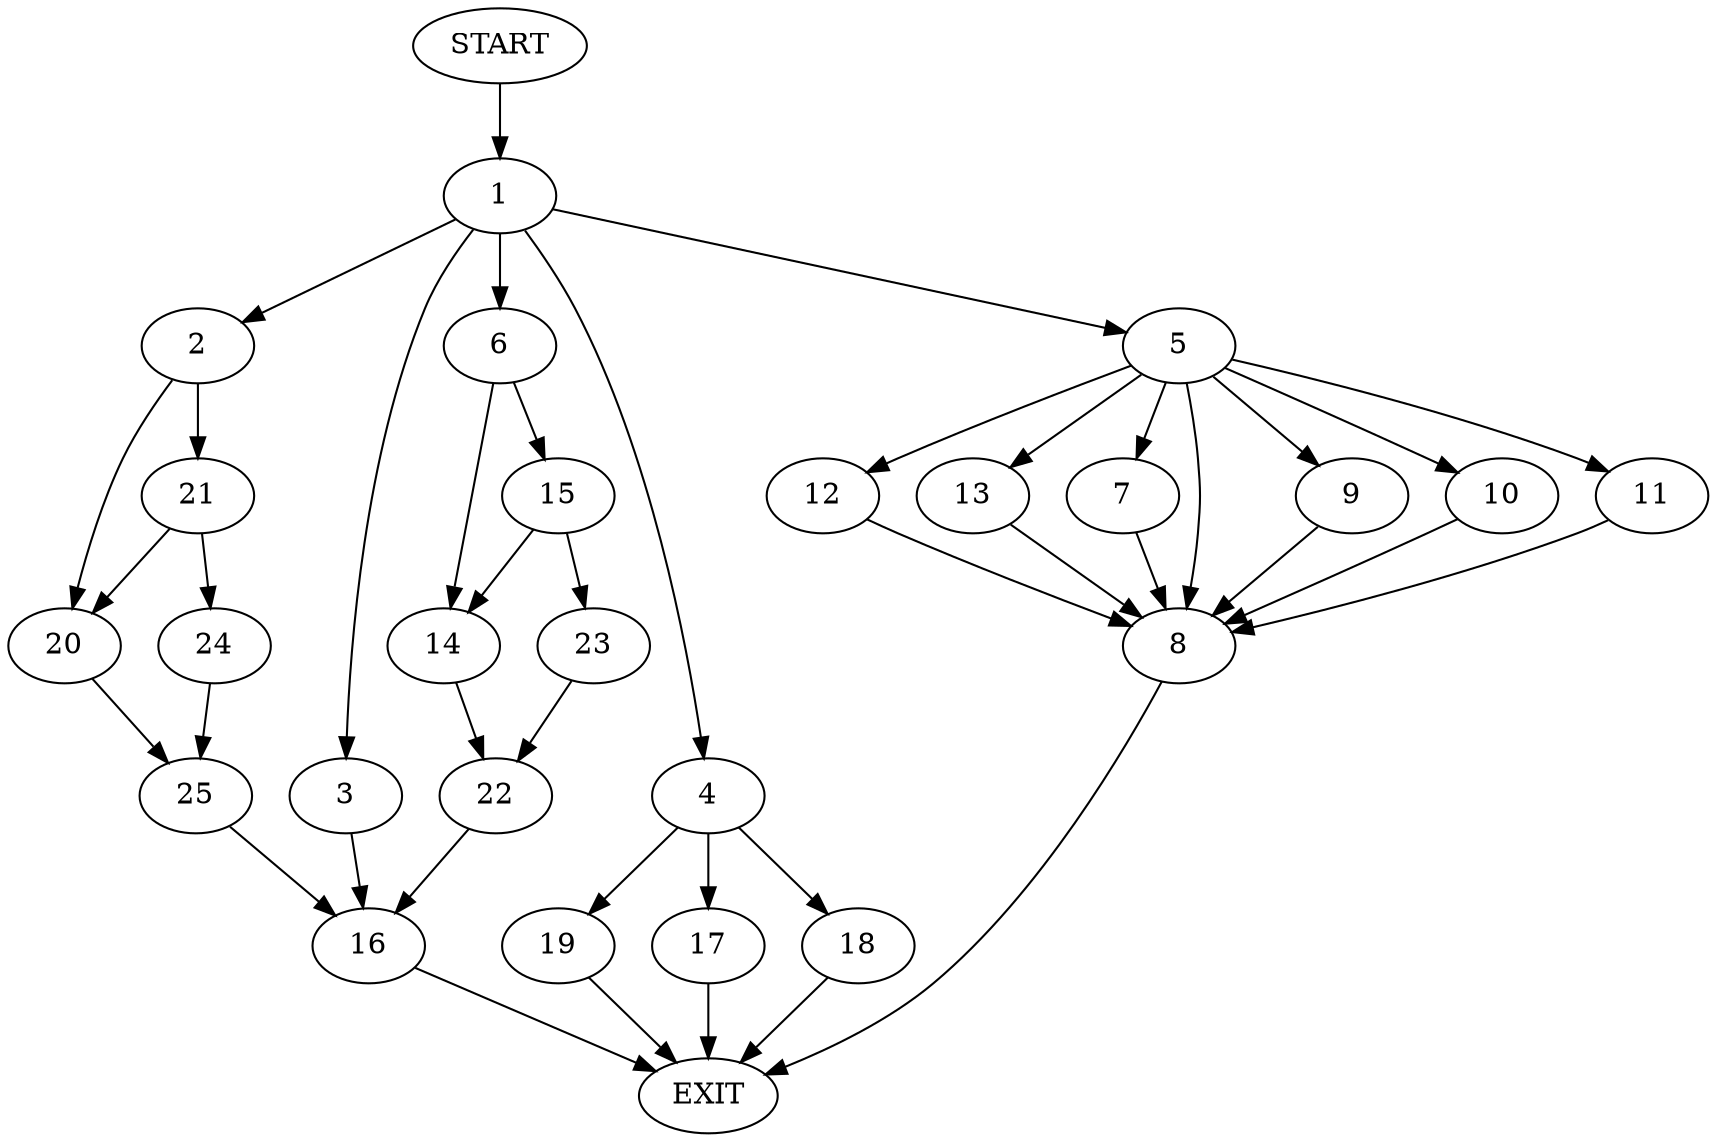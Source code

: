 digraph {
0 [label="START"]
26 [label="EXIT"]
0 -> 1
1 -> 2
1 -> 3
1 -> 4
1 -> 5
1 -> 6
5 -> 7
5 -> 8
5 -> 9
5 -> 10
5 -> 11
5 -> 12
5 -> 13
6 -> 14
6 -> 15
3 -> 16
4 -> 17
4 -> 18
4 -> 19
2 -> 20
2 -> 21
16 -> 26
14 -> 22
15 -> 14
15 -> 23
23 -> 22
22 -> 16
21 -> 24
21 -> 20
20 -> 25
24 -> 25
25 -> 16
18 -> 26
19 -> 26
17 -> 26
10 -> 8
7 -> 8
12 -> 8
13 -> 8
9 -> 8
8 -> 26
11 -> 8
}
